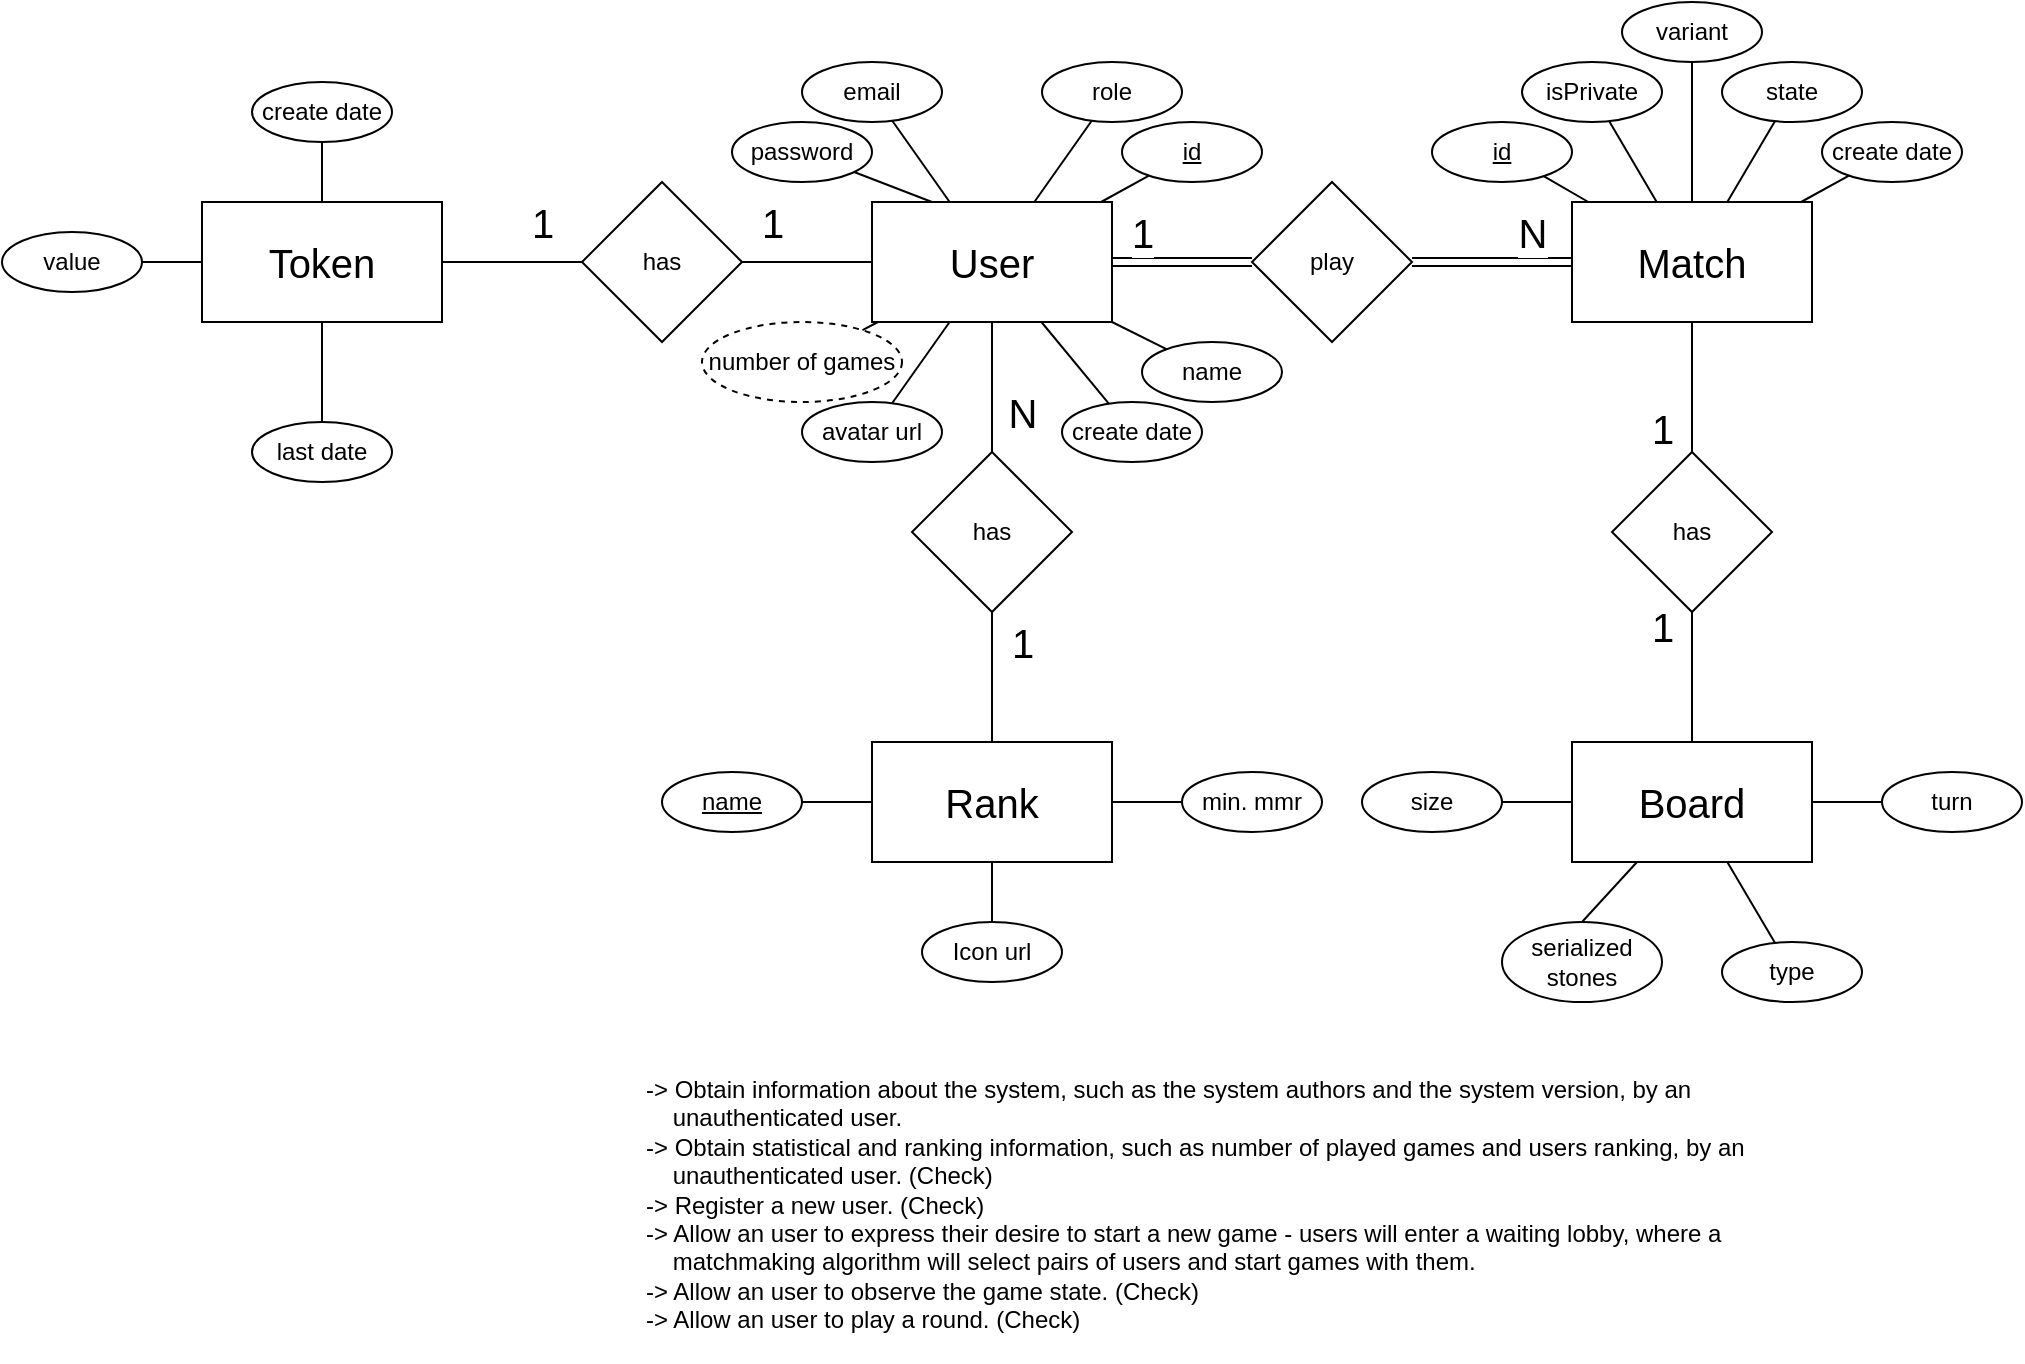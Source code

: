<mxfile version="22.0.6" type="device">
  <diagram name="Página-1" id="cOyWgmGHMXO5VJ9zmdlT">
    <mxGraphModel dx="1886" dy="576" grid="1" gridSize="10" guides="1" tooltips="1" connect="1" arrows="1" fold="1" page="1" pageScale="1" pageWidth="827" pageHeight="1169" math="0" shadow="0">
      <root>
        <mxCell id="0" />
        <mxCell id="1" parent="0" />
        <mxCell id="dx6zvSsTpxAph52ySE3O-1" value="&lt;font style=&quot;font-size: 20px;&quot;&gt;User&lt;/font&gt;" style="rounded=0;whiteSpace=wrap;html=1;" parent="1" vertex="1">
          <mxGeometry x="175" y="170" width="120" height="60" as="geometry" />
        </mxCell>
        <mxCell id="dx6zvSsTpxAph52ySE3O-2" value="&lt;span style=&quot;font-size: 20px;&quot;&gt;Match&lt;/span&gt;" style="rounded=0;whiteSpace=wrap;html=1;" parent="1" vertex="1">
          <mxGeometry x="525" y="170" width="120" height="60" as="geometry" />
        </mxCell>
        <mxCell id="dx6zvSsTpxAph52ySE3O-3" value="play" style="rhombus;whiteSpace=wrap;html=1;" parent="1" vertex="1">
          <mxGeometry x="365" y="160" width="80" height="80" as="geometry" />
        </mxCell>
        <mxCell id="dx6zvSsTpxAph52ySE3O-7" value="" style="endArrow=none;html=1;rounded=0;exitX=0;exitY=0.5;exitDx=0;exitDy=0;shape=link;entryX=1;entryY=0.5;entryDx=0;entryDy=0;" parent="1" source="dx6zvSsTpxAph52ySE3O-3" target="dx6zvSsTpxAph52ySE3O-1" edge="1">
          <mxGeometry width="50" height="50" relative="1" as="geometry">
            <mxPoint x="385" y="280" as="sourcePoint" />
            <mxPoint x="305" y="200" as="targetPoint" />
          </mxGeometry>
        </mxCell>
        <mxCell id="dx6zvSsTpxAph52ySE3O-15" value="1" style="edgeLabel;html=1;align=center;verticalAlign=middle;resizable=0;points=[];fontSize=20;" parent="dx6zvSsTpxAph52ySE3O-7" vertex="1" connectable="0">
          <mxGeometry x="0.058" y="3" relative="1" as="geometry">
            <mxPoint x="-18" y="-18" as="offset" />
          </mxGeometry>
        </mxCell>
        <mxCell id="dx6zvSsTpxAph52ySE3O-8" value="" style="endArrow=none;html=1;rounded=0;exitX=0;exitY=0.5;exitDx=0;exitDy=0;entryX=1;entryY=0.5;entryDx=0;entryDy=0;shape=link;" parent="1" source="dx6zvSsTpxAph52ySE3O-2" target="dx6zvSsTpxAph52ySE3O-3" edge="1">
          <mxGeometry width="50" height="50" relative="1" as="geometry">
            <mxPoint x="375" y="210" as="sourcePoint" />
            <mxPoint x="295" y="210" as="targetPoint" />
          </mxGeometry>
        </mxCell>
        <mxCell id="dx6zvSsTpxAph52ySE3O-13" value="N&lt;br style=&quot;font-size: 20px;&quot;&gt;" style="edgeLabel;html=1;align=center;verticalAlign=middle;resizable=0;points=[];fontSize=20;" parent="dx6zvSsTpxAph52ySE3O-8" vertex="1" connectable="0">
          <mxGeometry x="-0.15" relative="1" as="geometry">
            <mxPoint x="14" y="-15" as="offset" />
          </mxGeometry>
        </mxCell>
        <mxCell id="dx6zvSsTpxAph52ySE3O-11" value="number of games" style="ellipse;whiteSpace=wrap;html=1;dashed=1;" parent="1" vertex="1">
          <mxGeometry x="90" y="230" width="100" height="40" as="geometry" />
        </mxCell>
        <mxCell id="dx6zvSsTpxAph52ySE3O-12" value="" style="endArrow=none;html=1;rounded=0;" parent="1" source="dx6zvSsTpxAph52ySE3O-1" target="dx6zvSsTpxAph52ySE3O-11" edge="1">
          <mxGeometry width="50" height="50" relative="1" as="geometry">
            <mxPoint x="201.52" y="180" as="sourcePoint" />
            <mxPoint x="201.52" y="140" as="targetPoint" />
          </mxGeometry>
        </mxCell>
        <mxCell id="dx6zvSsTpxAph52ySE3O-22" value="-&gt; Obtain information about the system, such as the system authors and the system version, by an     unauthenticated user.&#xa;-&gt; Obtain statistical and ranking information, such as number of played games and users ranking, by an     unauthenticated user. (Check)&#xa;-&gt; Register a new user. (Check)&#xa;-&gt; Allow an user to express their desire to start a new game - users will enter a waiting lobby, where a     matchmaking algorithm will select pairs of users and start games with them.&#xa;-&gt; Allow an user to observe the game state. (Check)&#xa;-&gt; Allow an user to play a round. (Check)" style="text;whiteSpace=wrap;" parent="1" vertex="1">
          <mxGeometry x="60" y="600" width="560" height="150" as="geometry" />
        </mxCell>
        <mxCell id="dx6zvSsTpxAph52ySE3O-33" value="name" style="ellipse;whiteSpace=wrap;html=1;" parent="1" vertex="1">
          <mxGeometry x="310" y="240" width="70" height="30" as="geometry" />
        </mxCell>
        <mxCell id="dx6zvSsTpxAph52ySE3O-34" value="" style="endArrow=none;html=1;rounded=0;" parent="1" source="dx6zvSsTpxAph52ySE3O-1" target="dx6zvSsTpxAph52ySE3O-33" edge="1">
          <mxGeometry width="50" height="50" relative="1" as="geometry">
            <mxPoint x="351.52" y="310" as="sourcePoint" />
            <mxPoint x="401.52" y="260" as="targetPoint" />
          </mxGeometry>
        </mxCell>
        <mxCell id="dx6zvSsTpxAph52ySE3O-35" value="" style="endArrow=none;html=1;rounded=0;exitX=0.25;exitY=0;exitDx=0;exitDy=0;" parent="1" source="dx6zvSsTpxAph52ySE3O-1" target="dx6zvSsTpxAph52ySE3O-36" edge="1">
          <mxGeometry width="50" height="50" relative="1" as="geometry">
            <mxPoint x="351.52" y="310" as="sourcePoint" />
            <mxPoint x="131.52" y="140" as="targetPoint" />
          </mxGeometry>
        </mxCell>
        <mxCell id="dx6zvSsTpxAph52ySE3O-36" value="password" style="ellipse;whiteSpace=wrap;html=1;" parent="1" vertex="1">
          <mxGeometry x="105" y="130" width="70" height="30" as="geometry" />
        </mxCell>
        <mxCell id="dx6zvSsTpxAph52ySE3O-37" value="" style="endArrow=none;html=1;rounded=0;" parent="1" source="dx6zvSsTpxAph52ySE3O-1" target="dx6zvSsTpxAph52ySE3O-38" edge="1">
          <mxGeometry width="50" height="50" relative="1" as="geometry">
            <mxPoint x="171.52" y="240" as="sourcePoint" />
            <mxPoint x="268.005" y="137.729" as="targetPoint" />
          </mxGeometry>
        </mxCell>
        <mxCell id="dx6zvSsTpxAph52ySE3O-38" value="&lt;u&gt;id&lt;/u&gt;" style="ellipse;whiteSpace=wrap;html=1;" parent="1" vertex="1">
          <mxGeometry x="300" y="130" width="70" height="30" as="geometry" />
        </mxCell>
        <mxCell id="xWFfn3jdPb55RrBBfNBt-27" value="" style="endArrow=none;html=1;rounded=0;" parent="1" target="dx6zvSsTpxAph52ySE3O-2" edge="1">
          <mxGeometry width="50" height="50" relative="1" as="geometry">
            <mxPoint x="510.824" y="157.056" as="sourcePoint" />
            <mxPoint x="575" y="260" as="targetPoint" />
          </mxGeometry>
        </mxCell>
        <mxCell id="YAuTm9VH2tMG_GHbXv0A-7" value="&lt;span style=&quot;font-size: 20px;&quot;&gt;Token&lt;/span&gt;" style="rounded=0;whiteSpace=wrap;html=1;" parent="1" vertex="1">
          <mxGeometry x="-160" y="170" width="120" height="60" as="geometry" />
        </mxCell>
        <mxCell id="YAuTm9VH2tMG_GHbXv0A-8" value="has" style="rhombus;whiteSpace=wrap;html=1;" parent="1" vertex="1">
          <mxGeometry x="30" y="160" width="80" height="80" as="geometry" />
        </mxCell>
        <mxCell id="YAuTm9VH2tMG_GHbXv0A-9" value="" style="endArrow=none;html=1;rounded=0;entryX=0;entryY=0.5;entryDx=0;entryDy=0;exitX=1;exitY=0.5;exitDx=0;exitDy=0;" parent="1" source="YAuTm9VH2tMG_GHbXv0A-8" target="dx6zvSsTpxAph52ySE3O-1" edge="1">
          <mxGeometry width="50" height="50" relative="1" as="geometry">
            <mxPoint x="235" y="300" as="sourcePoint" />
            <mxPoint x="290" y="280" as="targetPoint" />
          </mxGeometry>
        </mxCell>
        <mxCell id="YAuTm9VH2tMG_GHbXv0A-16" value="1" style="edgeLabel;html=1;align=center;verticalAlign=middle;resizable=0;points=[];fontSize=20;" parent="YAuTm9VH2tMG_GHbXv0A-9" vertex="1" connectable="0">
          <mxGeometry x="-0.456" y="-1" relative="1" as="geometry">
            <mxPoint x="-3" y="-21" as="offset" />
          </mxGeometry>
        </mxCell>
        <mxCell id="YAuTm9VH2tMG_GHbXv0A-10" value="" style="endArrow=none;html=1;rounded=0;entryX=0;entryY=0.5;entryDx=0;entryDy=0;exitX=1;exitY=0.5;exitDx=0;exitDy=0;" parent="1" source="YAuTm9VH2tMG_GHbXv0A-7" target="YAuTm9VH2tMG_GHbXv0A-8" edge="1">
          <mxGeometry width="50" height="50" relative="1" as="geometry">
            <mxPoint x="244" y="305" as="sourcePoint" />
            <mxPoint x="245" y="240" as="targetPoint" />
          </mxGeometry>
        </mxCell>
        <mxCell id="YAuTm9VH2tMG_GHbXv0A-15" value="1" style="edgeLabel;html=1;align=center;verticalAlign=middle;resizable=0;points=[];fontSize=20;" parent="YAuTm9VH2tMG_GHbXv0A-10" vertex="1" connectable="0">
          <mxGeometry x="0.019" relative="1" as="geometry">
            <mxPoint x="14" y="-20" as="offset" />
          </mxGeometry>
        </mxCell>
        <mxCell id="YAuTm9VH2tMG_GHbXv0A-12" value="" style="endArrow=none;html=1;rounded=0;" parent="1" source="YAuTm9VH2tMG_GHbXv0A-7" target="YAuTm9VH2tMG_GHbXv0A-13" edge="1">
          <mxGeometry width="50" height="50" relative="1" as="geometry">
            <mxPoint x="100" y="300" as="sourcePoint" />
            <mxPoint x="-90" y="120" as="targetPoint" />
          </mxGeometry>
        </mxCell>
        <mxCell id="YAuTm9VH2tMG_GHbXv0A-13" value="create date" style="ellipse;whiteSpace=wrap;html=1;" parent="1" vertex="1">
          <mxGeometry x="-135" y="110" width="70" height="30" as="geometry" />
        </mxCell>
        <mxCell id="YAuTm9VH2tMG_GHbXv0A-18" value="value" style="ellipse;whiteSpace=wrap;html=1;" parent="1" vertex="1">
          <mxGeometry x="-260" y="185" width="70" height="30" as="geometry" />
        </mxCell>
        <mxCell id="YAuTm9VH2tMG_GHbXv0A-20" value="" style="endArrow=none;html=1;rounded=0;" parent="1" source="YAuTm9VH2tMG_GHbXv0A-18" target="YAuTm9VH2tMG_GHbXv0A-7" edge="1">
          <mxGeometry width="50" height="50" relative="1" as="geometry">
            <mxPoint x="-190" y="150" as="sourcePoint" />
            <mxPoint x="-90" y="130" as="targetPoint" />
          </mxGeometry>
        </mxCell>
        <mxCell id="eDnlF8v6GDu-VwRYmpLu-1" value="" style="endArrow=none;html=1;rounded=0;exitX=0.5;exitY=1;exitDx=0;exitDy=0;entryX=0.5;entryY=0;entryDx=0;entryDy=0;" parent="1" source="dx6zvSsTpxAph52ySE3O-1" target="eDnlF8v6GDu-VwRYmpLu-2" edge="1">
          <mxGeometry width="50" height="50" relative="1" as="geometry">
            <mxPoint x="270" y="300" as="sourcePoint" />
            <mxPoint x="235" y="300" as="targetPoint" />
          </mxGeometry>
        </mxCell>
        <mxCell id="eDnlF8v6GDu-VwRYmpLu-9" value="&lt;font style=&quot;font-size: 20px;&quot;&gt;N&lt;/font&gt;" style="edgeLabel;html=1;align=center;verticalAlign=middle;resizable=0;points=[];" parent="eDnlF8v6GDu-VwRYmpLu-1" vertex="1" connectable="0">
          <mxGeometry x="0.418" y="-1" relative="1" as="geometry">
            <mxPoint x="16" y="-1" as="offset" />
          </mxGeometry>
        </mxCell>
        <mxCell id="eDnlF8v6GDu-VwRYmpLu-2" value="has" style="rhombus;whiteSpace=wrap;html=1;" parent="1" vertex="1">
          <mxGeometry x="195" y="295" width="80" height="80" as="geometry" />
        </mxCell>
        <mxCell id="eDnlF8v6GDu-VwRYmpLu-4" value="&lt;font style=&quot;font-size: 20px;&quot;&gt;Rank&lt;/font&gt;" style="rounded=0;whiteSpace=wrap;html=1;" parent="1" vertex="1">
          <mxGeometry x="175" y="440" width="120" height="60" as="geometry" />
        </mxCell>
        <mxCell id="eDnlF8v6GDu-VwRYmpLu-5" value="" style="endArrow=none;html=1;rounded=0;entryX=0.5;entryY=1;entryDx=0;entryDy=0;exitX=0.5;exitY=0;exitDx=0;exitDy=0;" parent="1" source="eDnlF8v6GDu-VwRYmpLu-4" target="eDnlF8v6GDu-VwRYmpLu-2" edge="1">
          <mxGeometry width="50" height="50" relative="1" as="geometry">
            <mxPoint x="120" y="420" as="sourcePoint" />
            <mxPoint x="170" y="370" as="targetPoint" />
          </mxGeometry>
        </mxCell>
        <mxCell id="eDnlF8v6GDu-VwRYmpLu-8" value="1" style="edgeLabel;html=1;align=center;verticalAlign=middle;resizable=0;points=[];fontSize=20;" parent="eDnlF8v6GDu-VwRYmpLu-5" vertex="1" connectable="0">
          <mxGeometry x="-0.165" relative="1" as="geometry">
            <mxPoint x="15" y="-23" as="offset" />
          </mxGeometry>
        </mxCell>
        <mxCell id="eDnlF8v6GDu-VwRYmpLu-10" value="" style="endArrow=none;html=1;rounded=0;entryX=0;entryY=0.5;entryDx=0;entryDy=0;exitX=1;exitY=0.5;exitDx=0;exitDy=0;" parent="1" source="eDnlF8v6GDu-VwRYmpLu-11" target="eDnlF8v6GDu-VwRYmpLu-4" edge="1">
          <mxGeometry width="50" height="50" relative="1" as="geometry">
            <mxPoint x="130" y="470" as="sourcePoint" />
            <mxPoint x="180" y="300" as="targetPoint" />
          </mxGeometry>
        </mxCell>
        <mxCell id="eDnlF8v6GDu-VwRYmpLu-11" value="name" style="ellipse;whiteSpace=wrap;html=1;fontStyle=4" parent="1" vertex="1">
          <mxGeometry x="70" y="455" width="70" height="30" as="geometry" />
        </mxCell>
        <mxCell id="eDnlF8v6GDu-VwRYmpLu-14" value="Icon url" style="ellipse;whiteSpace=wrap;html=1;" parent="1" vertex="1">
          <mxGeometry x="200" y="530" width="70" height="30" as="geometry" />
        </mxCell>
        <mxCell id="eDnlF8v6GDu-VwRYmpLu-15" value="" style="endArrow=none;html=1;rounded=0;" parent="1" source="eDnlF8v6GDu-VwRYmpLu-14" target="eDnlF8v6GDu-VwRYmpLu-4" edge="1">
          <mxGeometry width="50" height="50" relative="1" as="geometry">
            <mxPoint x="196" y="541" as="sourcePoint" />
            <mxPoint x="221" y="510" as="targetPoint" />
          </mxGeometry>
        </mxCell>
        <mxCell id="eDnlF8v6GDu-VwRYmpLu-16" value="min. mmr" style="ellipse;whiteSpace=wrap;html=1;" parent="1" vertex="1">
          <mxGeometry x="330" y="455" width="70" height="30" as="geometry" />
        </mxCell>
        <mxCell id="eDnlF8v6GDu-VwRYmpLu-17" value="" style="endArrow=none;html=1;rounded=0;" parent="1" source="eDnlF8v6GDu-VwRYmpLu-16" target="eDnlF8v6GDu-VwRYmpLu-4" edge="1">
          <mxGeometry width="50" height="50" relative="1" as="geometry">
            <mxPoint x="196" y="541" as="sourcePoint" />
            <mxPoint x="221" y="510" as="targetPoint" />
          </mxGeometry>
        </mxCell>
        <mxCell id="eDnlF8v6GDu-VwRYmpLu-18" value="email" style="ellipse;whiteSpace=wrap;html=1;" parent="1" vertex="1">
          <mxGeometry x="140" y="100" width="70" height="30" as="geometry" />
        </mxCell>
        <mxCell id="eDnlF8v6GDu-VwRYmpLu-19" value="" style="endArrow=none;html=1;rounded=0;" parent="1" source="dx6zvSsTpxAph52ySE3O-1" target="eDnlF8v6GDu-VwRYmpLu-18" edge="1">
          <mxGeometry width="50" height="50" relative="1" as="geometry">
            <mxPoint x="277" y="240" as="sourcePoint" />
            <mxPoint x="299" y="261" as="targetPoint" />
          </mxGeometry>
        </mxCell>
        <mxCell id="eDnlF8v6GDu-VwRYmpLu-20" value="" style="endArrow=none;html=1;rounded=0;" parent="1" source="dx6zvSsTpxAph52ySE3O-1" target="eDnlF8v6GDu-VwRYmpLu-21" edge="1">
          <mxGeometry width="50" height="50" relative="1" as="geometry">
            <mxPoint x="260" y="240" as="sourcePoint" />
            <mxPoint x="350" y="250" as="targetPoint" />
          </mxGeometry>
        </mxCell>
        <mxCell id="eDnlF8v6GDu-VwRYmpLu-21" value="role" style="ellipse;whiteSpace=wrap;html=1;" parent="1" vertex="1">
          <mxGeometry x="260" y="100" width="70" height="30" as="geometry" />
        </mxCell>
        <mxCell id="eDnlF8v6GDu-VwRYmpLu-22" value="" style="endArrow=none;html=1;rounded=0;" parent="1" source="eDnlF8v6GDu-VwRYmpLu-23" target="dx6zvSsTpxAph52ySE3O-1" edge="1">
          <mxGeometry width="50" height="50" relative="1" as="geometry">
            <mxPoint x="310" y="250" as="sourcePoint" />
            <mxPoint x="176" y="165" as="targetPoint" />
          </mxGeometry>
        </mxCell>
        <mxCell id="eDnlF8v6GDu-VwRYmpLu-23" value="create date" style="ellipse;whiteSpace=wrap;html=1;" parent="1" vertex="1">
          <mxGeometry x="270" y="270" width="70" height="30" as="geometry" />
        </mxCell>
        <mxCell id="eDnlF8v6GDu-VwRYmpLu-24" value="avatar url" style="ellipse;whiteSpace=wrap;html=1;" parent="1" vertex="1">
          <mxGeometry x="140" y="270" width="70" height="30" as="geometry" />
        </mxCell>
        <mxCell id="eDnlF8v6GDu-VwRYmpLu-25" value="" style="endArrow=none;html=1;rounded=0;" parent="1" source="eDnlF8v6GDu-VwRYmpLu-24" target="dx6zvSsTpxAph52ySE3O-1" edge="1">
          <mxGeometry width="50" height="50" relative="1" as="geometry">
            <mxPoint x="323" y="253" as="sourcePoint" />
            <mxPoint x="300" y="240" as="targetPoint" />
          </mxGeometry>
        </mxCell>
        <mxCell id="eDnlF8v6GDu-VwRYmpLu-26" value="last date" style="ellipse;whiteSpace=wrap;html=1;" parent="1" vertex="1">
          <mxGeometry x="-135" y="280" width="70" height="30" as="geometry" />
        </mxCell>
        <mxCell id="eDnlF8v6GDu-VwRYmpLu-27" value="" style="endArrow=none;html=1;rounded=0;exitX=0.5;exitY=1;exitDx=0;exitDy=0;entryX=0.5;entryY=0;entryDx=0;entryDy=0;" parent="1" source="YAuTm9VH2tMG_GHbXv0A-7" target="eDnlF8v6GDu-VwRYmpLu-26" edge="1">
          <mxGeometry width="50" height="50" relative="1" as="geometry">
            <mxPoint x="-90" y="180" as="sourcePoint" />
            <mxPoint x="-90" y="150" as="targetPoint" />
          </mxGeometry>
        </mxCell>
        <mxCell id="eDnlF8v6GDu-VwRYmpLu-28" value="" style="endArrow=none;html=1;rounded=0;" parent="1" source="dx6zvSsTpxAph52ySE3O-2" target="eDnlF8v6GDu-VwRYmpLu-29" edge="1">
          <mxGeometry width="50" height="50" relative="1" as="geometry">
            <mxPoint x="529" y="168" as="sourcePoint" />
            <mxPoint x="570" y="130" as="targetPoint" />
          </mxGeometry>
        </mxCell>
        <mxCell id="eDnlF8v6GDu-VwRYmpLu-29" value="isPrivate" style="ellipse;whiteSpace=wrap;html=1;fontStyle=0" parent="1" vertex="1">
          <mxGeometry x="500" y="100" width="70" height="30" as="geometry" />
        </mxCell>
        <mxCell id="eDnlF8v6GDu-VwRYmpLu-30" value="create date" style="ellipse;whiteSpace=wrap;html=1;fontStyle=0" parent="1" vertex="1">
          <mxGeometry x="650" y="130" width="70" height="30" as="geometry" />
        </mxCell>
        <mxCell id="eDnlF8v6GDu-VwRYmpLu-31" value="" style="endArrow=none;html=1;rounded=0;" parent="1" source="dx6zvSsTpxAph52ySE3O-2" target="eDnlF8v6GDu-VwRYmpLu-30" edge="1">
          <mxGeometry width="50" height="50" relative="1" as="geometry">
            <mxPoint x="577" y="180" as="sourcePoint" />
            <mxPoint x="554" y="140" as="targetPoint" />
          </mxGeometry>
        </mxCell>
        <mxCell id="eDnlF8v6GDu-VwRYmpLu-32" value="state" style="ellipse;whiteSpace=wrap;html=1;fontStyle=0" parent="1" vertex="1">
          <mxGeometry x="600" y="100" width="70" height="30" as="geometry" />
        </mxCell>
        <mxCell id="eDnlF8v6GDu-VwRYmpLu-33" value="" style="endArrow=none;html=1;rounded=0;" parent="1" source="eDnlF8v6GDu-VwRYmpLu-32" target="dx6zvSsTpxAph52ySE3O-2" edge="1">
          <mxGeometry width="50" height="50" relative="1" as="geometry">
            <mxPoint x="595" y="110" as="sourcePoint" />
            <mxPoint x="595" y="180" as="targetPoint" />
          </mxGeometry>
        </mxCell>
        <mxCell id="eDnlF8v6GDu-VwRYmpLu-48" value="id" style="ellipse;whiteSpace=wrap;html=1;fontStyle=4" parent="1" vertex="1">
          <mxGeometry x="455" y="130" width="70" height="30" as="geometry" />
        </mxCell>
        <mxCell id="7NCyY2Ha6fcEj00MWckL-2" value="" style="endArrow=none;html=1;rounded=0;exitX=0.5;exitY=1;exitDx=0;exitDy=0;entryX=0.5;entryY=0;entryDx=0;entryDy=0;" parent="1" source="dx6zvSsTpxAph52ySE3O-2" target="7NCyY2Ha6fcEj00MWckL-4" edge="1">
          <mxGeometry width="50" height="50" relative="1" as="geometry">
            <mxPoint x="375" y="210" as="sourcePoint" />
            <mxPoint x="585" y="290" as="targetPoint" />
          </mxGeometry>
        </mxCell>
        <mxCell id="7NCyY2Ha6fcEj00MWckL-3" value="1" style="edgeLabel;html=1;align=center;verticalAlign=middle;resizable=0;points=[];fontSize=20;" parent="7NCyY2Ha6fcEj00MWckL-2" vertex="1" connectable="0">
          <mxGeometry x="0.058" y="3" relative="1" as="geometry">
            <mxPoint x="-18" y="18" as="offset" />
          </mxGeometry>
        </mxCell>
        <mxCell id="7NCyY2Ha6fcEj00MWckL-4" value="has" style="rhombus;whiteSpace=wrap;html=1;" parent="1" vertex="1">
          <mxGeometry x="545" y="295" width="80" height="80" as="geometry" />
        </mxCell>
        <mxCell id="7NCyY2Ha6fcEj00MWckL-6" value="" style="endArrow=none;html=1;rounded=0;exitX=0.5;exitY=1;exitDx=0;exitDy=0;entryX=0.5;entryY=0;entryDx=0;entryDy=0;" parent="1" source="7NCyY2Ha6fcEj00MWckL-4" target="7NCyY2Ha6fcEj00MWckL-8" edge="1">
          <mxGeometry width="50" height="50" relative="1" as="geometry">
            <mxPoint x="245" y="240" as="sourcePoint" />
            <mxPoint x="585" y="450" as="targetPoint" />
          </mxGeometry>
        </mxCell>
        <mxCell id="7NCyY2Ha6fcEj00MWckL-7" value="&lt;font style=&quot;font-size: 20px;&quot;&gt;1&lt;/font&gt;" style="edgeLabel;html=1;align=center;verticalAlign=middle;resizable=0;points=[];" parent="7NCyY2Ha6fcEj00MWckL-6" vertex="1" connectable="0">
          <mxGeometry x="0.418" y="-1" relative="1" as="geometry">
            <mxPoint x="-14" y="-39" as="offset" />
          </mxGeometry>
        </mxCell>
        <mxCell id="7NCyY2Ha6fcEj00MWckL-8" value="&lt;span style=&quot;font-size: 20px;&quot;&gt;Board&lt;br&gt;&lt;/span&gt;" style="rounded=0;whiteSpace=wrap;html=1;" parent="1" vertex="1">
          <mxGeometry x="525" y="440" width="120" height="60" as="geometry" />
        </mxCell>
        <mxCell id="7NCyY2Ha6fcEj00MWckL-9" value="size" style="ellipse;whiteSpace=wrap;html=1;" parent="1" vertex="1">
          <mxGeometry x="420" y="455" width="70" height="30" as="geometry" />
        </mxCell>
        <mxCell id="7NCyY2Ha6fcEj00MWckL-10" value="" style="endArrow=none;html=1;rounded=0;exitX=0;exitY=0.5;exitDx=0;exitDy=0;" parent="1" source="7NCyY2Ha6fcEj00MWckL-8" target="7NCyY2Ha6fcEj00MWckL-9" edge="1">
          <mxGeometry width="50" height="50" relative="1" as="geometry">
            <mxPoint x="340" y="480" as="sourcePoint" />
            <mxPoint x="490" y="470" as="targetPoint" />
          </mxGeometry>
        </mxCell>
        <mxCell id="7NCyY2Ha6fcEj00MWckL-13" value="variant" style="ellipse;whiteSpace=wrap;html=1;" parent="1" vertex="1">
          <mxGeometry x="550" y="70" width="70" height="30" as="geometry" />
        </mxCell>
        <mxCell id="7NCyY2Ha6fcEj00MWckL-14" value="" style="endArrow=none;html=1;rounded=0;" parent="1" source="7NCyY2Ha6fcEj00MWckL-13" target="dx6zvSsTpxAph52ySE3O-2" edge="1">
          <mxGeometry width="50" height="50" relative="1" as="geometry">
            <mxPoint x="680" y="205" as="sourcePoint" />
            <mxPoint x="506.741" y="531.827" as="targetPoint" />
          </mxGeometry>
        </mxCell>
        <mxCell id="7NCyY2Ha6fcEj00MWckL-15" value="serialized stones" style="ellipse;whiteSpace=wrap;html=1;" parent="1" vertex="1">
          <mxGeometry x="490" y="530" width="80" height="40" as="geometry" />
        </mxCell>
        <mxCell id="7NCyY2Ha6fcEj00MWckL-16" value="" style="endArrow=none;html=1;rounded=0;exitX=0.5;exitY=0;exitDx=0;exitDy=0;" parent="1" source="7NCyY2Ha6fcEj00MWckL-15" target="7NCyY2Ha6fcEj00MWckL-8" edge="1">
          <mxGeometry width="50" height="50" relative="1" as="geometry">
            <mxPoint x="535" y="480" as="sourcePoint" />
            <mxPoint x="500" y="480" as="targetPoint" />
          </mxGeometry>
        </mxCell>
        <mxCell id="7NCyY2Ha6fcEj00MWckL-17" value="" style="endArrow=none;html=1;rounded=0;entryX=1;entryY=0.5;entryDx=0;entryDy=0;" parent="1" source="7NCyY2Ha6fcEj00MWckL-18" target="7NCyY2Ha6fcEj00MWckL-8" edge="1">
          <mxGeometry width="50" height="50" relative="1" as="geometry">
            <mxPoint x="690" y="470" as="sourcePoint" />
            <mxPoint x="595" y="510" as="targetPoint" />
          </mxGeometry>
        </mxCell>
        <mxCell id="7NCyY2Ha6fcEj00MWckL-18" value="turn" style="ellipse;whiteSpace=wrap;html=1;" parent="1" vertex="1">
          <mxGeometry x="680" y="455" width="70" height="30" as="geometry" />
        </mxCell>
        <mxCell id="1DUgk9NqWdRX0vmRShoH-4" value="type" style="ellipse;whiteSpace=wrap;html=1;" vertex="1" parent="1">
          <mxGeometry x="600" y="540" width="70" height="30" as="geometry" />
        </mxCell>
        <mxCell id="1DUgk9NqWdRX0vmRShoH-5" value="" style="endArrow=none;html=1;rounded=0;" edge="1" parent="1" source="1DUgk9NqWdRX0vmRShoH-4" target="7NCyY2Ha6fcEj00MWckL-8">
          <mxGeometry width="50" height="50" relative="1" as="geometry">
            <mxPoint x="540" y="540" as="sourcePoint" />
            <mxPoint x="568" y="510" as="targetPoint" />
          </mxGeometry>
        </mxCell>
      </root>
    </mxGraphModel>
  </diagram>
</mxfile>
